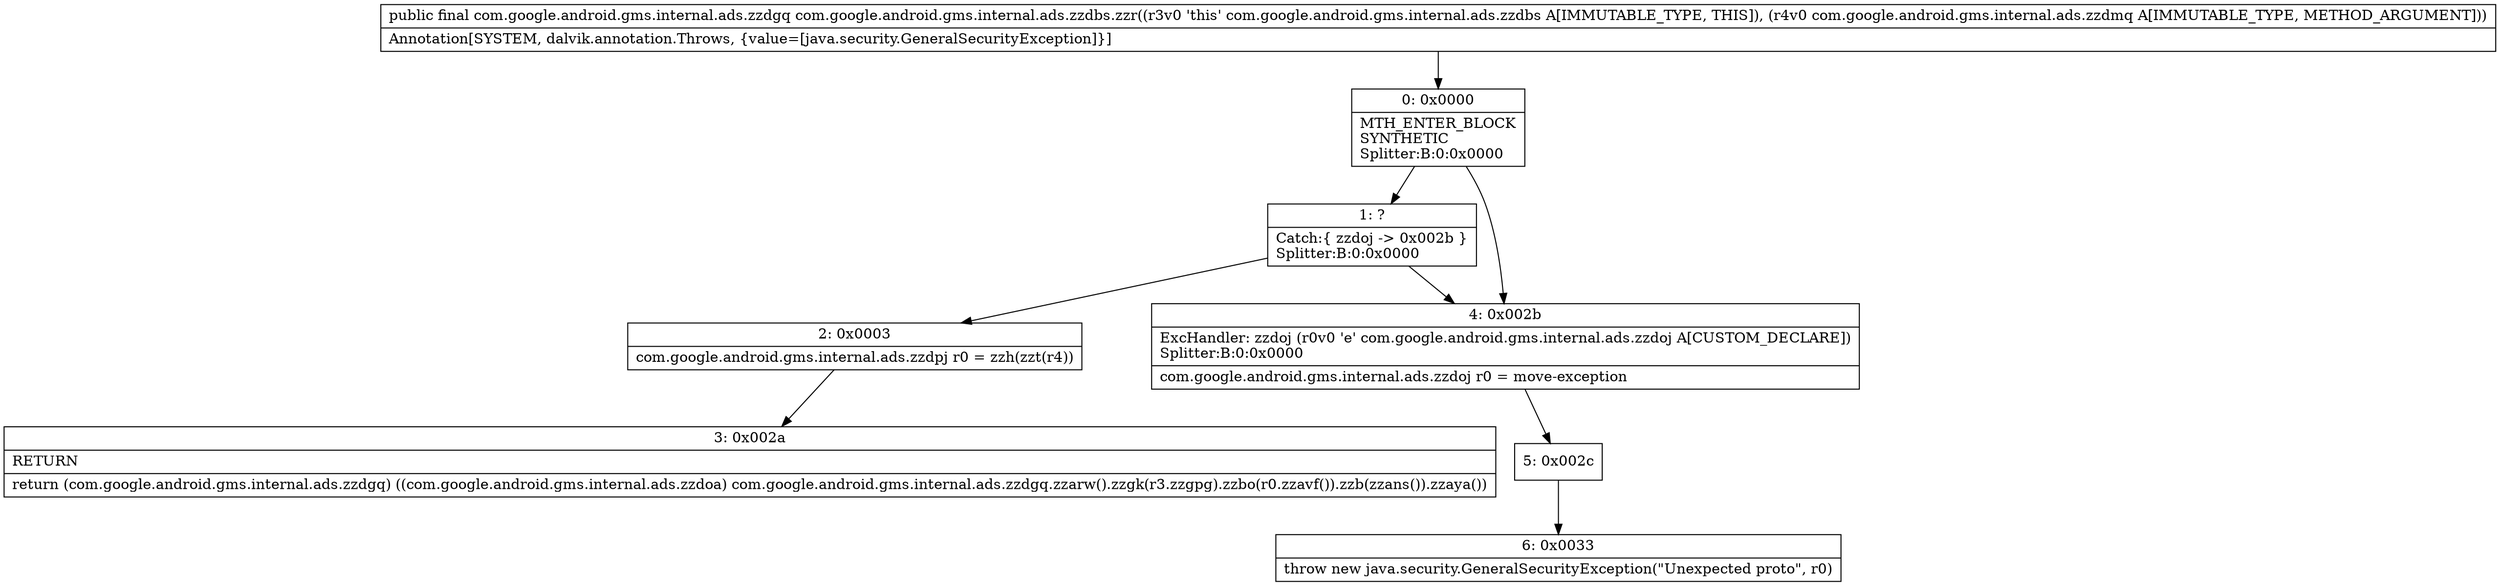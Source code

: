 digraph "CFG forcom.google.android.gms.internal.ads.zzdbs.zzr(Lcom\/google\/android\/gms\/internal\/ads\/zzdmq;)Lcom\/google\/android\/gms\/internal\/ads\/zzdgq;" {
Node_0 [shape=record,label="{0\:\ 0x0000|MTH_ENTER_BLOCK\lSYNTHETIC\lSplitter:B:0:0x0000\l}"];
Node_1 [shape=record,label="{1\:\ ?|Catch:\{ zzdoj \-\> 0x002b \}\lSplitter:B:0:0x0000\l}"];
Node_2 [shape=record,label="{2\:\ 0x0003|com.google.android.gms.internal.ads.zzdpj r0 = zzh(zzt(r4))\l}"];
Node_3 [shape=record,label="{3\:\ 0x002a|RETURN\l|return (com.google.android.gms.internal.ads.zzdgq) ((com.google.android.gms.internal.ads.zzdoa) com.google.android.gms.internal.ads.zzdgq.zzarw().zzgk(r3.zzgpg).zzbo(r0.zzavf()).zzb(zzans()).zzaya())\l}"];
Node_4 [shape=record,label="{4\:\ 0x002b|ExcHandler: zzdoj (r0v0 'e' com.google.android.gms.internal.ads.zzdoj A[CUSTOM_DECLARE])\lSplitter:B:0:0x0000\l|com.google.android.gms.internal.ads.zzdoj r0 = move\-exception\l}"];
Node_5 [shape=record,label="{5\:\ 0x002c}"];
Node_6 [shape=record,label="{6\:\ 0x0033|throw new java.security.GeneralSecurityException(\"Unexpected proto\", r0)\l}"];
MethodNode[shape=record,label="{public final com.google.android.gms.internal.ads.zzdgq com.google.android.gms.internal.ads.zzdbs.zzr((r3v0 'this' com.google.android.gms.internal.ads.zzdbs A[IMMUTABLE_TYPE, THIS]), (r4v0 com.google.android.gms.internal.ads.zzdmq A[IMMUTABLE_TYPE, METHOD_ARGUMENT]))  | Annotation[SYSTEM, dalvik.annotation.Throws, \{value=[java.security.GeneralSecurityException]\}]\l}"];
MethodNode -> Node_0;
Node_0 -> Node_1;
Node_0 -> Node_4;
Node_1 -> Node_2;
Node_1 -> Node_4;
Node_2 -> Node_3;
Node_4 -> Node_5;
Node_5 -> Node_6;
}

